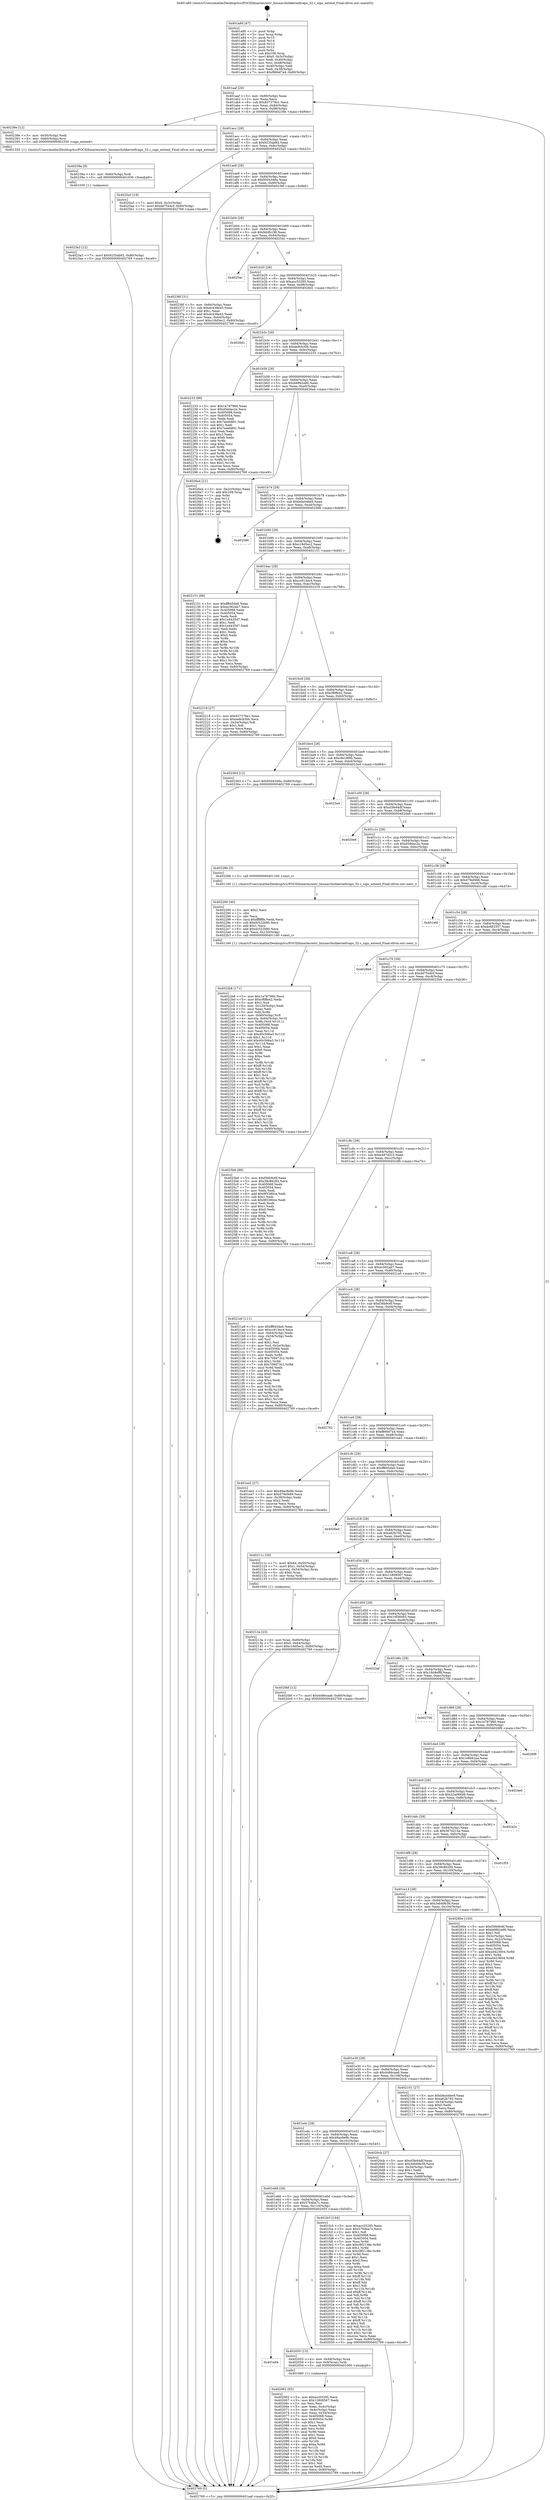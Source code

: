 digraph "0x401a80" {
  label = "0x401a80 (/mnt/c/Users/mathe/Desktop/tcc/POCII/binaries/extr_linuxarchshkerneltraps_32.c_sign_extend_Final-ollvm.out::main(0))"
  labelloc = "t"
  node[shape=record]

  Entry [label="",width=0.3,height=0.3,shape=circle,fillcolor=black,style=filled]
  "0x401aaf" [label="{
     0x401aaf [29]\l
     | [instrs]\l
     &nbsp;&nbsp;0x401aaf \<+3\>: mov -0x80(%rbp),%eax\l
     &nbsp;&nbsp;0x401ab2 \<+2\>: mov %eax,%ecx\l
     &nbsp;&nbsp;0x401ab4 \<+6\>: sub $0x837379e1,%ecx\l
     &nbsp;&nbsp;0x401aba \<+6\>: mov %eax,-0x84(%rbp)\l
     &nbsp;&nbsp;0x401ac0 \<+6\>: mov %ecx,-0x88(%rbp)\l
     &nbsp;&nbsp;0x401ac6 \<+6\>: je 000000000040238e \<main+0x90e\>\l
  }"]
  "0x40238e" [label="{
     0x40238e [12]\l
     | [instrs]\l
     &nbsp;&nbsp;0x40238e \<+3\>: mov -0x50(%rbp),%edi\l
     &nbsp;&nbsp;0x402391 \<+4\>: mov -0x60(%rbp),%rsi\l
     &nbsp;&nbsp;0x402395 \<+5\>: call 0000000000401550 \<sign_extend\>\l
     | [calls]\l
     &nbsp;&nbsp;0x401550 \{1\} (/mnt/c/Users/mathe/Desktop/tcc/POCII/binaries/extr_linuxarchshkerneltraps_32.c_sign_extend_Final-ollvm.out::sign_extend)\l
  }"]
  "0x401acc" [label="{
     0x401acc [28]\l
     | [instrs]\l
     &nbsp;&nbsp;0x401acc \<+5\>: jmp 0000000000401ad1 \<main+0x51\>\l
     &nbsp;&nbsp;0x401ad1 \<+6\>: mov -0x84(%rbp),%eax\l
     &nbsp;&nbsp;0x401ad7 \<+5\>: sub $0x9235ab92,%eax\l
     &nbsp;&nbsp;0x401adc \<+6\>: mov %eax,-0x8c(%rbp)\l
     &nbsp;&nbsp;0x401ae2 \<+6\>: je 00000000004025a3 \<main+0xb23\>\l
  }"]
  Exit [label="",width=0.3,height=0.3,shape=circle,fillcolor=black,style=filled,peripheries=2]
  "0x4025a3" [label="{
     0x4025a3 [19]\l
     | [instrs]\l
     &nbsp;&nbsp;0x4025a3 \<+7\>: movl $0x0,-0x3c(%rbp)\l
     &nbsp;&nbsp;0x4025aa \<+7\>: movl $0xdd7544cf,-0x80(%rbp)\l
     &nbsp;&nbsp;0x4025b1 \<+5\>: jmp 0000000000402769 \<main+0xce9\>\l
  }"]
  "0x401ae8" [label="{
     0x401ae8 [28]\l
     | [instrs]\l
     &nbsp;&nbsp;0x401ae8 \<+5\>: jmp 0000000000401aed \<main+0x6d\>\l
     &nbsp;&nbsp;0x401aed \<+6\>: mov -0x84(%rbp),%eax\l
     &nbsp;&nbsp;0x401af3 \<+5\>: sub $0x9504348a,%eax\l
     &nbsp;&nbsp;0x401af8 \<+6\>: mov %eax,-0x90(%rbp)\l
     &nbsp;&nbsp;0x401afe \<+6\>: je 000000000040236f \<main+0x8ef\>\l
  }"]
  "0x4023a3" [label="{
     0x4023a3 [12]\l
     | [instrs]\l
     &nbsp;&nbsp;0x4023a3 \<+7\>: movl $0x9235ab92,-0x80(%rbp)\l
     &nbsp;&nbsp;0x4023aa \<+5\>: jmp 0000000000402769 \<main+0xce9\>\l
  }"]
  "0x40236f" [label="{
     0x40236f [31]\l
     | [instrs]\l
     &nbsp;&nbsp;0x40236f \<+3\>: mov -0x64(%rbp),%eax\l
     &nbsp;&nbsp;0x402372 \<+5\>: sub $0xdc438e43,%eax\l
     &nbsp;&nbsp;0x402377 \<+3\>: add $0x1,%eax\l
     &nbsp;&nbsp;0x40237a \<+5\>: add $0xdc438e43,%eax\l
     &nbsp;&nbsp;0x40237f \<+3\>: mov %eax,-0x64(%rbp)\l
     &nbsp;&nbsp;0x402382 \<+7\>: movl $0xc18d5ec2,-0x80(%rbp)\l
     &nbsp;&nbsp;0x402389 \<+5\>: jmp 0000000000402769 \<main+0xce9\>\l
  }"]
  "0x401b04" [label="{
     0x401b04 [28]\l
     | [instrs]\l
     &nbsp;&nbsp;0x401b04 \<+5\>: jmp 0000000000401b09 \<main+0x89\>\l
     &nbsp;&nbsp;0x401b09 \<+6\>: mov -0x84(%rbp),%eax\l
     &nbsp;&nbsp;0x401b0f \<+5\>: sub $0x9dcfb196,%eax\l
     &nbsp;&nbsp;0x401b14 \<+6\>: mov %eax,-0x94(%rbp)\l
     &nbsp;&nbsp;0x401b1a \<+6\>: je 000000000040254c \<main+0xacc\>\l
  }"]
  "0x40239a" [label="{
     0x40239a [9]\l
     | [instrs]\l
     &nbsp;&nbsp;0x40239a \<+4\>: mov -0x60(%rbp),%rdi\l
     &nbsp;&nbsp;0x40239e \<+5\>: call 0000000000401030 \<free@plt\>\l
     | [calls]\l
     &nbsp;&nbsp;0x401030 \{1\} (unknown)\l
  }"]
  "0x40254c" [label="{
     0x40254c\l
  }", style=dashed]
  "0x401b20" [label="{
     0x401b20 [28]\l
     | [instrs]\l
     &nbsp;&nbsp;0x401b20 \<+5\>: jmp 0000000000401b25 \<main+0xa5\>\l
     &nbsp;&nbsp;0x401b25 \<+6\>: mov -0x84(%rbp),%eax\l
     &nbsp;&nbsp;0x401b2b \<+5\>: sub $0xacc55295,%eax\l
     &nbsp;&nbsp;0x401b30 \<+6\>: mov %eax,-0x98(%rbp)\l
     &nbsp;&nbsp;0x401b36 \<+6\>: je 00000000004026d1 \<main+0xc51\>\l
  }"]
  "0x4022b8" [label="{
     0x4022b8 [171]\l
     | [instrs]\l
     &nbsp;&nbsp;0x4022b8 \<+5\>: mov $0x1a787960,%ecx\l
     &nbsp;&nbsp;0x4022bd \<+5\>: mov $0xcf6ffe42,%edx\l
     &nbsp;&nbsp;0x4022c2 \<+3\>: mov $0x1,%sil\l
     &nbsp;&nbsp;0x4022c5 \<+6\>: mov -0x120(%rbp),%edi\l
     &nbsp;&nbsp;0x4022cb \<+3\>: imul %eax,%edi\l
     &nbsp;&nbsp;0x4022ce \<+3\>: mov %dil,%r8b\l
     &nbsp;&nbsp;0x4022d1 \<+4\>: mov -0x60(%rbp),%r9\l
     &nbsp;&nbsp;0x4022d5 \<+4\>: movslq -0x64(%rbp),%r10\l
     &nbsp;&nbsp;0x4022d9 \<+4\>: mov %r8b,(%r9,%r10,1)\l
     &nbsp;&nbsp;0x4022dd \<+7\>: mov 0x405068,%eax\l
     &nbsp;&nbsp;0x4022e4 \<+7\>: mov 0x405054,%edi\l
     &nbsp;&nbsp;0x4022eb \<+3\>: mov %eax,%r11d\l
     &nbsp;&nbsp;0x4022ee \<+7\>: sub $0x40c566a3,%r11d\l
     &nbsp;&nbsp;0x4022f5 \<+4\>: sub $0x1,%r11d\l
     &nbsp;&nbsp;0x4022f9 \<+7\>: add $0x40c566a3,%r11d\l
     &nbsp;&nbsp;0x402300 \<+4\>: imul %r11d,%eax\l
     &nbsp;&nbsp;0x402304 \<+3\>: and $0x1,%eax\l
     &nbsp;&nbsp;0x402307 \<+3\>: cmp $0x0,%eax\l
     &nbsp;&nbsp;0x40230a \<+4\>: sete %r8b\l
     &nbsp;&nbsp;0x40230e \<+3\>: cmp $0xa,%edi\l
     &nbsp;&nbsp;0x402311 \<+3\>: setl %bl\l
     &nbsp;&nbsp;0x402314 \<+3\>: mov %r8b,%r14b\l
     &nbsp;&nbsp;0x402317 \<+4\>: xor $0xff,%r14b\l
     &nbsp;&nbsp;0x40231b \<+3\>: mov %bl,%r15b\l
     &nbsp;&nbsp;0x40231e \<+4\>: xor $0xff,%r15b\l
     &nbsp;&nbsp;0x402322 \<+4\>: xor $0x1,%sil\l
     &nbsp;&nbsp;0x402326 \<+3\>: mov %r14b,%r12b\l
     &nbsp;&nbsp;0x402329 \<+4\>: and $0xff,%r12b\l
     &nbsp;&nbsp;0x40232d \<+3\>: and %sil,%r8b\l
     &nbsp;&nbsp;0x402330 \<+3\>: mov %r15b,%r13b\l
     &nbsp;&nbsp;0x402333 \<+4\>: and $0xff,%r13b\l
     &nbsp;&nbsp;0x402337 \<+3\>: and %sil,%bl\l
     &nbsp;&nbsp;0x40233a \<+3\>: or %r8b,%r12b\l
     &nbsp;&nbsp;0x40233d \<+3\>: or %bl,%r13b\l
     &nbsp;&nbsp;0x402340 \<+3\>: xor %r13b,%r12b\l
     &nbsp;&nbsp;0x402343 \<+3\>: or %r15b,%r14b\l
     &nbsp;&nbsp;0x402346 \<+4\>: xor $0xff,%r14b\l
     &nbsp;&nbsp;0x40234a \<+4\>: or $0x1,%sil\l
     &nbsp;&nbsp;0x40234e \<+3\>: and %sil,%r14b\l
     &nbsp;&nbsp;0x402351 \<+3\>: or %r14b,%r12b\l
     &nbsp;&nbsp;0x402354 \<+4\>: test $0x1,%r12b\l
     &nbsp;&nbsp;0x402358 \<+3\>: cmovne %edx,%ecx\l
     &nbsp;&nbsp;0x40235b \<+3\>: mov %ecx,-0x80(%rbp)\l
     &nbsp;&nbsp;0x40235e \<+5\>: jmp 0000000000402769 \<main+0xce9\>\l
  }"]
  "0x4026d1" [label="{
     0x4026d1\l
  }", style=dashed]
  "0x401b3c" [label="{
     0x401b3c [28]\l
     | [instrs]\l
     &nbsp;&nbsp;0x401b3c \<+5\>: jmp 0000000000401b41 \<main+0xc1\>\l
     &nbsp;&nbsp;0x401b41 \<+6\>: mov -0x84(%rbp),%eax\l
     &nbsp;&nbsp;0x401b47 \<+5\>: sub $0xae8cb30b,%eax\l
     &nbsp;&nbsp;0x401b4c \<+6\>: mov %eax,-0x9c(%rbp)\l
     &nbsp;&nbsp;0x401b52 \<+6\>: je 0000000000402233 \<main+0x7b3\>\l
  }"]
  "0x402290" [label="{
     0x402290 [40]\l
     | [instrs]\l
     &nbsp;&nbsp;0x402290 \<+5\>: mov $0x2,%ecx\l
     &nbsp;&nbsp;0x402295 \<+1\>: cltd\l
     &nbsp;&nbsp;0x402296 \<+2\>: idiv %ecx\l
     &nbsp;&nbsp;0x402298 \<+6\>: imul $0xfffffffe,%edx,%ecx\l
     &nbsp;&nbsp;0x40229e \<+6\>: sub $0xdc522b80,%ecx\l
     &nbsp;&nbsp;0x4022a4 \<+3\>: add $0x1,%ecx\l
     &nbsp;&nbsp;0x4022a7 \<+6\>: add $0xdc522b80,%ecx\l
     &nbsp;&nbsp;0x4022ad \<+6\>: mov %ecx,-0x120(%rbp)\l
     &nbsp;&nbsp;0x4022b3 \<+5\>: call 0000000000401160 \<next_i\>\l
     | [calls]\l
     &nbsp;&nbsp;0x401160 \{1\} (/mnt/c/Users/mathe/Desktop/tcc/POCII/binaries/extr_linuxarchshkerneltraps_32.c_sign_extend_Final-ollvm.out::next_i)\l
  }"]
  "0x402233" [label="{
     0x402233 [88]\l
     | [instrs]\l
     &nbsp;&nbsp;0x402233 \<+5\>: mov $0x1a787960,%eax\l
     &nbsp;&nbsp;0x402238 \<+5\>: mov $0xd5ddac2a,%ecx\l
     &nbsp;&nbsp;0x40223d \<+7\>: mov 0x405068,%edx\l
     &nbsp;&nbsp;0x402244 \<+7\>: mov 0x405054,%esi\l
     &nbsp;&nbsp;0x40224b \<+2\>: mov %edx,%edi\l
     &nbsp;&nbsp;0x40224d \<+6\>: sub $0x7eeeb891,%edi\l
     &nbsp;&nbsp;0x402253 \<+3\>: sub $0x1,%edi\l
     &nbsp;&nbsp;0x402256 \<+6\>: add $0x7eeeb891,%edi\l
     &nbsp;&nbsp;0x40225c \<+3\>: imul %edi,%edx\l
     &nbsp;&nbsp;0x40225f \<+3\>: and $0x1,%edx\l
     &nbsp;&nbsp;0x402262 \<+3\>: cmp $0x0,%edx\l
     &nbsp;&nbsp;0x402265 \<+4\>: sete %r8b\l
     &nbsp;&nbsp;0x402269 \<+3\>: cmp $0xa,%esi\l
     &nbsp;&nbsp;0x40226c \<+4\>: setl %r9b\l
     &nbsp;&nbsp;0x402270 \<+3\>: mov %r8b,%r10b\l
     &nbsp;&nbsp;0x402273 \<+3\>: and %r9b,%r10b\l
     &nbsp;&nbsp;0x402276 \<+3\>: xor %r9b,%r8b\l
     &nbsp;&nbsp;0x402279 \<+3\>: or %r8b,%r10b\l
     &nbsp;&nbsp;0x40227c \<+4\>: test $0x1,%r10b\l
     &nbsp;&nbsp;0x402280 \<+3\>: cmovne %ecx,%eax\l
     &nbsp;&nbsp;0x402283 \<+3\>: mov %eax,-0x80(%rbp)\l
     &nbsp;&nbsp;0x402286 \<+5\>: jmp 0000000000402769 \<main+0xce9\>\l
  }"]
  "0x401b58" [label="{
     0x401b58 [28]\l
     | [instrs]\l
     &nbsp;&nbsp;0x401b58 \<+5\>: jmp 0000000000401b5d \<main+0xdd\>\l
     &nbsp;&nbsp;0x401b5d \<+6\>: mov -0x84(%rbp),%eax\l
     &nbsp;&nbsp;0x401b63 \<+5\>: sub $0xb6862a90,%eax\l
     &nbsp;&nbsp;0x401b68 \<+6\>: mov %eax,-0xa0(%rbp)\l
     &nbsp;&nbsp;0x401b6e \<+6\>: je 00000000004026a4 \<main+0xc24\>\l
  }"]
  "0x40213a" [label="{
     0x40213a [23]\l
     | [instrs]\l
     &nbsp;&nbsp;0x40213a \<+4\>: mov %rax,-0x60(%rbp)\l
     &nbsp;&nbsp;0x40213e \<+7\>: movl $0x0,-0x64(%rbp)\l
     &nbsp;&nbsp;0x402145 \<+7\>: movl $0xc18d5ec2,-0x80(%rbp)\l
     &nbsp;&nbsp;0x40214c \<+5\>: jmp 0000000000402769 \<main+0xce9\>\l
  }"]
  "0x4026a4" [label="{
     0x4026a4 [21]\l
     | [instrs]\l
     &nbsp;&nbsp;0x4026a4 \<+3\>: mov -0x2c(%rbp),%eax\l
     &nbsp;&nbsp;0x4026a7 \<+7\>: add $0x108,%rsp\l
     &nbsp;&nbsp;0x4026ae \<+1\>: pop %rbx\l
     &nbsp;&nbsp;0x4026af \<+2\>: pop %r12\l
     &nbsp;&nbsp;0x4026b1 \<+2\>: pop %r13\l
     &nbsp;&nbsp;0x4026b3 \<+2\>: pop %r14\l
     &nbsp;&nbsp;0x4026b5 \<+2\>: pop %r15\l
     &nbsp;&nbsp;0x4026b7 \<+1\>: pop %rbp\l
     &nbsp;&nbsp;0x4026b8 \<+1\>: ret\l
  }"]
  "0x401b74" [label="{
     0x401b74 [28]\l
     | [instrs]\l
     &nbsp;&nbsp;0x401b74 \<+5\>: jmp 0000000000401b79 \<main+0xf9\>\l
     &nbsp;&nbsp;0x401b79 \<+6\>: mov -0x84(%rbp),%eax\l
     &nbsp;&nbsp;0x401b7f \<+5\>: sub $0xb6a44be9,%eax\l
     &nbsp;&nbsp;0x401b84 \<+6\>: mov %eax,-0xa4(%rbp)\l
     &nbsp;&nbsp;0x401b8a \<+6\>: je 0000000000402586 \<main+0xb06\>\l
  }"]
  "0x402062" [label="{
     0x402062 [93]\l
     | [instrs]\l
     &nbsp;&nbsp;0x402062 \<+5\>: mov $0xacc55295,%ecx\l
     &nbsp;&nbsp;0x402067 \<+5\>: mov $0x12808567,%edx\l
     &nbsp;&nbsp;0x40206c \<+2\>: xor %esi,%esi\l
     &nbsp;&nbsp;0x40206e \<+3\>: mov %eax,-0x4c(%rbp)\l
     &nbsp;&nbsp;0x402071 \<+3\>: mov -0x4c(%rbp),%eax\l
     &nbsp;&nbsp;0x402074 \<+3\>: mov %eax,-0x34(%rbp)\l
     &nbsp;&nbsp;0x402077 \<+7\>: mov 0x405068,%eax\l
     &nbsp;&nbsp;0x40207e \<+8\>: mov 0x405054,%r8d\l
     &nbsp;&nbsp;0x402086 \<+3\>: sub $0x1,%esi\l
     &nbsp;&nbsp;0x402089 \<+3\>: mov %eax,%r9d\l
     &nbsp;&nbsp;0x40208c \<+3\>: add %esi,%r9d\l
     &nbsp;&nbsp;0x40208f \<+4\>: imul %r9d,%eax\l
     &nbsp;&nbsp;0x402093 \<+3\>: and $0x1,%eax\l
     &nbsp;&nbsp;0x402096 \<+3\>: cmp $0x0,%eax\l
     &nbsp;&nbsp;0x402099 \<+4\>: sete %r10b\l
     &nbsp;&nbsp;0x40209d \<+4\>: cmp $0xa,%r8d\l
     &nbsp;&nbsp;0x4020a1 \<+4\>: setl %r11b\l
     &nbsp;&nbsp;0x4020a5 \<+3\>: mov %r10b,%bl\l
     &nbsp;&nbsp;0x4020a8 \<+3\>: and %r11b,%bl\l
     &nbsp;&nbsp;0x4020ab \<+3\>: xor %r11b,%r10b\l
     &nbsp;&nbsp;0x4020ae \<+3\>: or %r10b,%bl\l
     &nbsp;&nbsp;0x4020b1 \<+3\>: test $0x1,%bl\l
     &nbsp;&nbsp;0x4020b4 \<+3\>: cmovne %edx,%ecx\l
     &nbsp;&nbsp;0x4020b7 \<+3\>: mov %ecx,-0x80(%rbp)\l
     &nbsp;&nbsp;0x4020ba \<+5\>: jmp 0000000000402769 \<main+0xce9\>\l
  }"]
  "0x402586" [label="{
     0x402586\l
  }", style=dashed]
  "0x401b90" [label="{
     0x401b90 [28]\l
     | [instrs]\l
     &nbsp;&nbsp;0x401b90 \<+5\>: jmp 0000000000401b95 \<main+0x115\>\l
     &nbsp;&nbsp;0x401b95 \<+6\>: mov -0x84(%rbp),%eax\l
     &nbsp;&nbsp;0x401b9b \<+5\>: sub $0xc18d5ec2,%eax\l
     &nbsp;&nbsp;0x401ba0 \<+6\>: mov %eax,-0xa8(%rbp)\l
     &nbsp;&nbsp;0x401ba6 \<+6\>: je 0000000000402151 \<main+0x6d1\>\l
  }"]
  "0x401e84" [label="{
     0x401e84\l
  }", style=dashed]
  "0x402151" [label="{
     0x402151 [88]\l
     | [instrs]\l
     &nbsp;&nbsp;0x402151 \<+5\>: mov $0xff845da0,%eax\l
     &nbsp;&nbsp;0x402156 \<+5\>: mov $0xec562ab7,%ecx\l
     &nbsp;&nbsp;0x40215b \<+7\>: mov 0x405068,%edx\l
     &nbsp;&nbsp;0x402162 \<+7\>: mov 0x405054,%esi\l
     &nbsp;&nbsp;0x402169 \<+2\>: mov %edx,%edi\l
     &nbsp;&nbsp;0x40216b \<+6\>: add $0x1e4435d7,%edi\l
     &nbsp;&nbsp;0x402171 \<+3\>: sub $0x1,%edi\l
     &nbsp;&nbsp;0x402174 \<+6\>: sub $0x1e4435d7,%edi\l
     &nbsp;&nbsp;0x40217a \<+3\>: imul %edi,%edx\l
     &nbsp;&nbsp;0x40217d \<+3\>: and $0x1,%edx\l
     &nbsp;&nbsp;0x402180 \<+3\>: cmp $0x0,%edx\l
     &nbsp;&nbsp;0x402183 \<+4\>: sete %r8b\l
     &nbsp;&nbsp;0x402187 \<+3\>: cmp $0xa,%esi\l
     &nbsp;&nbsp;0x40218a \<+4\>: setl %r9b\l
     &nbsp;&nbsp;0x40218e \<+3\>: mov %r8b,%r10b\l
     &nbsp;&nbsp;0x402191 \<+3\>: and %r9b,%r10b\l
     &nbsp;&nbsp;0x402194 \<+3\>: xor %r9b,%r8b\l
     &nbsp;&nbsp;0x402197 \<+3\>: or %r8b,%r10b\l
     &nbsp;&nbsp;0x40219a \<+4\>: test $0x1,%r10b\l
     &nbsp;&nbsp;0x40219e \<+3\>: cmovne %ecx,%eax\l
     &nbsp;&nbsp;0x4021a1 \<+3\>: mov %eax,-0x80(%rbp)\l
     &nbsp;&nbsp;0x4021a4 \<+5\>: jmp 0000000000402769 \<main+0xce9\>\l
  }"]
  "0x401bac" [label="{
     0x401bac [28]\l
     | [instrs]\l
     &nbsp;&nbsp;0x401bac \<+5\>: jmp 0000000000401bb1 \<main+0x131\>\l
     &nbsp;&nbsp;0x401bb1 \<+6\>: mov -0x84(%rbp),%eax\l
     &nbsp;&nbsp;0x401bb7 \<+5\>: sub $0xcc913ec4,%eax\l
     &nbsp;&nbsp;0x401bbc \<+6\>: mov %eax,-0xac(%rbp)\l
     &nbsp;&nbsp;0x401bc2 \<+6\>: je 0000000000402218 \<main+0x798\>\l
  }"]
  "0x402055" [label="{
     0x402055 [13]\l
     | [instrs]\l
     &nbsp;&nbsp;0x402055 \<+4\>: mov -0x48(%rbp),%rax\l
     &nbsp;&nbsp;0x402059 \<+4\>: mov 0x8(%rax),%rdi\l
     &nbsp;&nbsp;0x40205d \<+5\>: call 0000000000401060 \<atoi@plt\>\l
     | [calls]\l
     &nbsp;&nbsp;0x401060 \{1\} (unknown)\l
  }"]
  "0x402218" [label="{
     0x402218 [27]\l
     | [instrs]\l
     &nbsp;&nbsp;0x402218 \<+5\>: mov $0x837379e1,%eax\l
     &nbsp;&nbsp;0x40221d \<+5\>: mov $0xae8cb30b,%ecx\l
     &nbsp;&nbsp;0x402222 \<+3\>: mov -0x2e(%rbp),%dl\l
     &nbsp;&nbsp;0x402225 \<+3\>: test $0x1,%dl\l
     &nbsp;&nbsp;0x402228 \<+3\>: cmovne %ecx,%eax\l
     &nbsp;&nbsp;0x40222b \<+3\>: mov %eax,-0x80(%rbp)\l
     &nbsp;&nbsp;0x40222e \<+5\>: jmp 0000000000402769 \<main+0xce9\>\l
  }"]
  "0x401bc8" [label="{
     0x401bc8 [28]\l
     | [instrs]\l
     &nbsp;&nbsp;0x401bc8 \<+5\>: jmp 0000000000401bcd \<main+0x14d\>\l
     &nbsp;&nbsp;0x401bcd \<+6\>: mov -0x84(%rbp),%eax\l
     &nbsp;&nbsp;0x401bd3 \<+5\>: sub $0xcf6ffe42,%eax\l
     &nbsp;&nbsp;0x401bd8 \<+6\>: mov %eax,-0xb0(%rbp)\l
     &nbsp;&nbsp;0x401bde \<+6\>: je 0000000000402363 \<main+0x8e3\>\l
  }"]
  "0x401e68" [label="{
     0x401e68 [28]\l
     | [instrs]\l
     &nbsp;&nbsp;0x401e68 \<+5\>: jmp 0000000000401e6d \<main+0x3ed\>\l
     &nbsp;&nbsp;0x401e6d \<+6\>: mov -0x84(%rbp),%eax\l
     &nbsp;&nbsp;0x401e73 \<+5\>: sub $0x5764ba7c,%eax\l
     &nbsp;&nbsp;0x401e78 \<+6\>: mov %eax,-0x110(%rbp)\l
     &nbsp;&nbsp;0x401e7e \<+6\>: je 0000000000402055 \<main+0x5d5\>\l
  }"]
  "0x402363" [label="{
     0x402363 [12]\l
     | [instrs]\l
     &nbsp;&nbsp;0x402363 \<+7\>: movl $0x9504348a,-0x80(%rbp)\l
     &nbsp;&nbsp;0x40236a \<+5\>: jmp 0000000000402769 \<main+0xce9\>\l
  }"]
  "0x401be4" [label="{
     0x401be4 [28]\l
     | [instrs]\l
     &nbsp;&nbsp;0x401be4 \<+5\>: jmp 0000000000401be9 \<main+0x169\>\l
     &nbsp;&nbsp;0x401be9 \<+6\>: mov -0x84(%rbp),%eax\l
     &nbsp;&nbsp;0x401bef \<+5\>: sub $0xcfec389b,%eax\l
     &nbsp;&nbsp;0x401bf4 \<+6\>: mov %eax,-0xb4(%rbp)\l
     &nbsp;&nbsp;0x401bfa \<+6\>: je 00000000004023e4 \<main+0x964\>\l
  }"]
  "0x401fc5" [label="{
     0x401fc5 [144]\l
     | [instrs]\l
     &nbsp;&nbsp;0x401fc5 \<+5\>: mov $0xacc55295,%eax\l
     &nbsp;&nbsp;0x401fca \<+5\>: mov $0x5764ba7c,%ecx\l
     &nbsp;&nbsp;0x401fcf \<+2\>: mov $0x1,%dl\l
     &nbsp;&nbsp;0x401fd1 \<+7\>: mov 0x405068,%esi\l
     &nbsp;&nbsp;0x401fd8 \<+7\>: mov 0x405054,%edi\l
     &nbsp;&nbsp;0x401fdf \<+3\>: mov %esi,%r8d\l
     &nbsp;&nbsp;0x401fe2 \<+7\>: add $0xc9f2138e,%r8d\l
     &nbsp;&nbsp;0x401fe9 \<+4\>: sub $0x1,%r8d\l
     &nbsp;&nbsp;0x401fed \<+7\>: sub $0xc9f2138e,%r8d\l
     &nbsp;&nbsp;0x401ff4 \<+4\>: imul %r8d,%esi\l
     &nbsp;&nbsp;0x401ff8 \<+3\>: and $0x1,%esi\l
     &nbsp;&nbsp;0x401ffb \<+3\>: cmp $0x0,%esi\l
     &nbsp;&nbsp;0x401ffe \<+4\>: sete %r9b\l
     &nbsp;&nbsp;0x402002 \<+3\>: cmp $0xa,%edi\l
     &nbsp;&nbsp;0x402005 \<+4\>: setl %r10b\l
     &nbsp;&nbsp;0x402009 \<+3\>: mov %r9b,%r11b\l
     &nbsp;&nbsp;0x40200c \<+4\>: xor $0xff,%r11b\l
     &nbsp;&nbsp;0x402010 \<+3\>: mov %r10b,%bl\l
     &nbsp;&nbsp;0x402013 \<+3\>: xor $0xff,%bl\l
     &nbsp;&nbsp;0x402016 \<+3\>: xor $0x1,%dl\l
     &nbsp;&nbsp;0x402019 \<+3\>: mov %r11b,%r14b\l
     &nbsp;&nbsp;0x40201c \<+4\>: and $0xff,%r14b\l
     &nbsp;&nbsp;0x402020 \<+3\>: and %dl,%r9b\l
     &nbsp;&nbsp;0x402023 \<+3\>: mov %bl,%r15b\l
     &nbsp;&nbsp;0x402026 \<+4\>: and $0xff,%r15b\l
     &nbsp;&nbsp;0x40202a \<+3\>: and %dl,%r10b\l
     &nbsp;&nbsp;0x40202d \<+3\>: or %r9b,%r14b\l
     &nbsp;&nbsp;0x402030 \<+3\>: or %r10b,%r15b\l
     &nbsp;&nbsp;0x402033 \<+3\>: xor %r15b,%r14b\l
     &nbsp;&nbsp;0x402036 \<+3\>: or %bl,%r11b\l
     &nbsp;&nbsp;0x402039 \<+4\>: xor $0xff,%r11b\l
     &nbsp;&nbsp;0x40203d \<+3\>: or $0x1,%dl\l
     &nbsp;&nbsp;0x402040 \<+3\>: and %dl,%r11b\l
     &nbsp;&nbsp;0x402043 \<+3\>: or %r11b,%r14b\l
     &nbsp;&nbsp;0x402046 \<+4\>: test $0x1,%r14b\l
     &nbsp;&nbsp;0x40204a \<+3\>: cmovne %ecx,%eax\l
     &nbsp;&nbsp;0x40204d \<+3\>: mov %eax,-0x80(%rbp)\l
     &nbsp;&nbsp;0x402050 \<+5\>: jmp 0000000000402769 \<main+0xce9\>\l
  }"]
  "0x4023e4" [label="{
     0x4023e4\l
  }", style=dashed]
  "0x401c00" [label="{
     0x401c00 [28]\l
     | [instrs]\l
     &nbsp;&nbsp;0x401c00 \<+5\>: jmp 0000000000401c05 \<main+0x185\>\l
     &nbsp;&nbsp;0x401c05 \<+6\>: mov -0x84(%rbp),%eax\l
     &nbsp;&nbsp;0x401c0b \<+5\>: sub $0xd3fe94df,%eax\l
     &nbsp;&nbsp;0x401c10 \<+6\>: mov %eax,-0xb8(%rbp)\l
     &nbsp;&nbsp;0x401c16 \<+6\>: je 00000000004020e6 \<main+0x666\>\l
  }"]
  "0x401e4c" [label="{
     0x401e4c [28]\l
     | [instrs]\l
     &nbsp;&nbsp;0x401e4c \<+5\>: jmp 0000000000401e51 \<main+0x3d1\>\l
     &nbsp;&nbsp;0x401e51 \<+6\>: mov -0x84(%rbp),%eax\l
     &nbsp;&nbsp;0x401e57 \<+5\>: sub $0x49ac8e9b,%eax\l
     &nbsp;&nbsp;0x401e5c \<+6\>: mov %eax,-0x10c(%rbp)\l
     &nbsp;&nbsp;0x401e62 \<+6\>: je 0000000000401fc5 \<main+0x545\>\l
  }"]
  "0x4020e6" [label="{
     0x4020e6\l
  }", style=dashed]
  "0x401c1c" [label="{
     0x401c1c [28]\l
     | [instrs]\l
     &nbsp;&nbsp;0x401c1c \<+5\>: jmp 0000000000401c21 \<main+0x1a1\>\l
     &nbsp;&nbsp;0x401c21 \<+6\>: mov -0x84(%rbp),%eax\l
     &nbsp;&nbsp;0x401c27 \<+5\>: sub $0xd5ddac2a,%eax\l
     &nbsp;&nbsp;0x401c2c \<+6\>: mov %eax,-0xbc(%rbp)\l
     &nbsp;&nbsp;0x401c32 \<+6\>: je 000000000040228b \<main+0x80b\>\l
  }"]
  "0x4020cb" [label="{
     0x4020cb [27]\l
     | [instrs]\l
     &nbsp;&nbsp;0x4020cb \<+5\>: mov $0xd3fe94df,%eax\l
     &nbsp;&nbsp;0x4020d0 \<+5\>: mov $0x3eb49b38,%ecx\l
     &nbsp;&nbsp;0x4020d5 \<+3\>: mov -0x34(%rbp),%edx\l
     &nbsp;&nbsp;0x4020d8 \<+3\>: cmp $0x1,%edx\l
     &nbsp;&nbsp;0x4020db \<+3\>: cmovl %ecx,%eax\l
     &nbsp;&nbsp;0x4020de \<+3\>: mov %eax,-0x80(%rbp)\l
     &nbsp;&nbsp;0x4020e1 \<+5\>: jmp 0000000000402769 \<main+0xce9\>\l
  }"]
  "0x40228b" [label="{
     0x40228b [5]\l
     | [instrs]\l
     &nbsp;&nbsp;0x40228b \<+5\>: call 0000000000401160 \<next_i\>\l
     | [calls]\l
     &nbsp;&nbsp;0x401160 \{1\} (/mnt/c/Users/mathe/Desktop/tcc/POCII/binaries/extr_linuxarchshkerneltraps_32.c_sign_extend_Final-ollvm.out::next_i)\l
  }"]
  "0x401c38" [label="{
     0x401c38 [28]\l
     | [instrs]\l
     &nbsp;&nbsp;0x401c38 \<+5\>: jmp 0000000000401c3d \<main+0x1bd\>\l
     &nbsp;&nbsp;0x401c3d \<+6\>: mov -0x84(%rbp),%eax\l
     &nbsp;&nbsp;0x401c43 \<+5\>: sub $0xd79ef466,%eax\l
     &nbsp;&nbsp;0x401c48 \<+6\>: mov %eax,-0xc0(%rbp)\l
     &nbsp;&nbsp;0x401c4e \<+6\>: je 0000000000401efd \<main+0x47d\>\l
  }"]
  "0x401e30" [label="{
     0x401e30 [28]\l
     | [instrs]\l
     &nbsp;&nbsp;0x401e30 \<+5\>: jmp 0000000000401e35 \<main+0x3b5\>\l
     &nbsp;&nbsp;0x401e35 \<+6\>: mov -0x84(%rbp),%eax\l
     &nbsp;&nbsp;0x401e3b \<+5\>: sub $0x4486caa6,%eax\l
     &nbsp;&nbsp;0x401e40 \<+6\>: mov %eax,-0x108(%rbp)\l
     &nbsp;&nbsp;0x401e46 \<+6\>: je 00000000004020cb \<main+0x64b\>\l
  }"]
  "0x401efd" [label="{
     0x401efd\l
  }", style=dashed]
  "0x401c54" [label="{
     0x401c54 [28]\l
     | [instrs]\l
     &nbsp;&nbsp;0x401c54 \<+5\>: jmp 0000000000401c59 \<main+0x1d9\>\l
     &nbsp;&nbsp;0x401c59 \<+6\>: mov -0x84(%rbp),%eax\l
     &nbsp;&nbsp;0x401c5f \<+5\>: sub $0xdc683357,%eax\l
     &nbsp;&nbsp;0x401c64 \<+6\>: mov %eax,-0xc4(%rbp)\l
     &nbsp;&nbsp;0x401c6a \<+6\>: je 00000000004026b9 \<main+0xc39\>\l
  }"]
  "0x402101" [label="{
     0x402101 [27]\l
     | [instrs]\l
     &nbsp;&nbsp;0x402101 \<+5\>: mov $0xb6a44be9,%eax\l
     &nbsp;&nbsp;0x402106 \<+5\>: mov $0xa62b792,%ecx\l
     &nbsp;&nbsp;0x40210b \<+3\>: mov -0x34(%rbp),%edx\l
     &nbsp;&nbsp;0x40210e \<+3\>: cmp $0x0,%edx\l
     &nbsp;&nbsp;0x402111 \<+3\>: cmove %ecx,%eax\l
     &nbsp;&nbsp;0x402114 \<+3\>: mov %eax,-0x80(%rbp)\l
     &nbsp;&nbsp;0x402117 \<+5\>: jmp 0000000000402769 \<main+0xce9\>\l
  }"]
  "0x4026b9" [label="{
     0x4026b9\l
  }", style=dashed]
  "0x401c70" [label="{
     0x401c70 [28]\l
     | [instrs]\l
     &nbsp;&nbsp;0x401c70 \<+5\>: jmp 0000000000401c75 \<main+0x1f5\>\l
     &nbsp;&nbsp;0x401c75 \<+6\>: mov -0x84(%rbp),%eax\l
     &nbsp;&nbsp;0x401c7b \<+5\>: sub $0xdd7544cf,%eax\l
     &nbsp;&nbsp;0x401c80 \<+6\>: mov %eax,-0xc8(%rbp)\l
     &nbsp;&nbsp;0x401c86 \<+6\>: je 00000000004025b6 \<main+0xb36\>\l
  }"]
  "0x401e14" [label="{
     0x401e14 [28]\l
     | [instrs]\l
     &nbsp;&nbsp;0x401e14 \<+5\>: jmp 0000000000401e19 \<main+0x399\>\l
     &nbsp;&nbsp;0x401e19 \<+6\>: mov -0x84(%rbp),%eax\l
     &nbsp;&nbsp;0x401e1f \<+5\>: sub $0x3eb49b38,%eax\l
     &nbsp;&nbsp;0x401e24 \<+6\>: mov %eax,-0x104(%rbp)\l
     &nbsp;&nbsp;0x401e2a \<+6\>: je 0000000000402101 \<main+0x681\>\l
  }"]
  "0x4025b6" [label="{
     0x4025b6 [88]\l
     | [instrs]\l
     &nbsp;&nbsp;0x4025b6 \<+5\>: mov $0xf36b9c6f,%eax\l
     &nbsp;&nbsp;0x4025bb \<+5\>: mov $0x38c86284,%ecx\l
     &nbsp;&nbsp;0x4025c0 \<+7\>: mov 0x405068,%edx\l
     &nbsp;&nbsp;0x4025c7 \<+7\>: mov 0x405054,%esi\l
     &nbsp;&nbsp;0x4025ce \<+2\>: mov %edx,%edi\l
     &nbsp;&nbsp;0x4025d0 \<+6\>: add $0x9f3380ce,%edi\l
     &nbsp;&nbsp;0x4025d6 \<+3\>: sub $0x1,%edi\l
     &nbsp;&nbsp;0x4025d9 \<+6\>: sub $0x9f3380ce,%edi\l
     &nbsp;&nbsp;0x4025df \<+3\>: imul %edi,%edx\l
     &nbsp;&nbsp;0x4025e2 \<+3\>: and $0x1,%edx\l
     &nbsp;&nbsp;0x4025e5 \<+3\>: cmp $0x0,%edx\l
     &nbsp;&nbsp;0x4025e8 \<+4\>: sete %r8b\l
     &nbsp;&nbsp;0x4025ec \<+3\>: cmp $0xa,%esi\l
     &nbsp;&nbsp;0x4025ef \<+4\>: setl %r9b\l
     &nbsp;&nbsp;0x4025f3 \<+3\>: mov %r8b,%r10b\l
     &nbsp;&nbsp;0x4025f6 \<+3\>: and %r9b,%r10b\l
     &nbsp;&nbsp;0x4025f9 \<+3\>: xor %r9b,%r8b\l
     &nbsp;&nbsp;0x4025fc \<+3\>: or %r8b,%r10b\l
     &nbsp;&nbsp;0x4025ff \<+4\>: test $0x1,%r10b\l
     &nbsp;&nbsp;0x402603 \<+3\>: cmovne %ecx,%eax\l
     &nbsp;&nbsp;0x402606 \<+3\>: mov %eax,-0x80(%rbp)\l
     &nbsp;&nbsp;0x402609 \<+5\>: jmp 0000000000402769 \<main+0xce9\>\l
  }"]
  "0x401c8c" [label="{
     0x401c8c [28]\l
     | [instrs]\l
     &nbsp;&nbsp;0x401c8c \<+5\>: jmp 0000000000401c91 \<main+0x211\>\l
     &nbsp;&nbsp;0x401c91 \<+6\>: mov -0x84(%rbp),%eax\l
     &nbsp;&nbsp;0x401c97 \<+5\>: sub $0xe497d2c3,%eax\l
     &nbsp;&nbsp;0x401c9c \<+6\>: mov %eax,-0xcc(%rbp)\l
     &nbsp;&nbsp;0x401ca2 \<+6\>: je 00000000004024fb \<main+0xa7b\>\l
  }"]
  "0x40260e" [label="{
     0x40260e [150]\l
     | [instrs]\l
     &nbsp;&nbsp;0x40260e \<+5\>: mov $0xf36b9c6f,%eax\l
     &nbsp;&nbsp;0x402613 \<+5\>: mov $0xb6862a90,%ecx\l
     &nbsp;&nbsp;0x402618 \<+2\>: mov $0x1,%dl\l
     &nbsp;&nbsp;0x40261a \<+3\>: mov -0x3c(%rbp),%esi\l
     &nbsp;&nbsp;0x40261d \<+3\>: mov %esi,-0x2c(%rbp)\l
     &nbsp;&nbsp;0x402620 \<+7\>: mov 0x405068,%esi\l
     &nbsp;&nbsp;0x402627 \<+7\>: mov 0x405054,%edi\l
     &nbsp;&nbsp;0x40262e \<+3\>: mov %esi,%r8d\l
     &nbsp;&nbsp;0x402631 \<+7\>: add $0xa4423604,%r8d\l
     &nbsp;&nbsp;0x402638 \<+4\>: sub $0x1,%r8d\l
     &nbsp;&nbsp;0x40263c \<+7\>: sub $0xa4423604,%r8d\l
     &nbsp;&nbsp;0x402643 \<+4\>: imul %r8d,%esi\l
     &nbsp;&nbsp;0x402647 \<+3\>: and $0x1,%esi\l
     &nbsp;&nbsp;0x40264a \<+3\>: cmp $0x0,%esi\l
     &nbsp;&nbsp;0x40264d \<+4\>: sete %r9b\l
     &nbsp;&nbsp;0x402651 \<+3\>: cmp $0xa,%edi\l
     &nbsp;&nbsp;0x402654 \<+4\>: setl %r10b\l
     &nbsp;&nbsp;0x402658 \<+3\>: mov %r9b,%r11b\l
     &nbsp;&nbsp;0x40265b \<+4\>: xor $0xff,%r11b\l
     &nbsp;&nbsp;0x40265f \<+3\>: mov %r10b,%bl\l
     &nbsp;&nbsp;0x402662 \<+3\>: xor $0xff,%bl\l
     &nbsp;&nbsp;0x402665 \<+3\>: xor $0x1,%dl\l
     &nbsp;&nbsp;0x402668 \<+3\>: mov %r11b,%r14b\l
     &nbsp;&nbsp;0x40266b \<+4\>: and $0xff,%r14b\l
     &nbsp;&nbsp;0x40266f \<+3\>: and %dl,%r9b\l
     &nbsp;&nbsp;0x402672 \<+3\>: mov %bl,%r15b\l
     &nbsp;&nbsp;0x402675 \<+4\>: and $0xff,%r15b\l
     &nbsp;&nbsp;0x402679 \<+3\>: and %dl,%r10b\l
     &nbsp;&nbsp;0x40267c \<+3\>: or %r9b,%r14b\l
     &nbsp;&nbsp;0x40267f \<+3\>: or %r10b,%r15b\l
     &nbsp;&nbsp;0x402682 \<+3\>: xor %r15b,%r14b\l
     &nbsp;&nbsp;0x402685 \<+3\>: or %bl,%r11b\l
     &nbsp;&nbsp;0x402688 \<+4\>: xor $0xff,%r11b\l
     &nbsp;&nbsp;0x40268c \<+3\>: or $0x1,%dl\l
     &nbsp;&nbsp;0x40268f \<+3\>: and %dl,%r11b\l
     &nbsp;&nbsp;0x402692 \<+3\>: or %r11b,%r14b\l
     &nbsp;&nbsp;0x402695 \<+4\>: test $0x1,%r14b\l
     &nbsp;&nbsp;0x402699 \<+3\>: cmovne %ecx,%eax\l
     &nbsp;&nbsp;0x40269c \<+3\>: mov %eax,-0x80(%rbp)\l
     &nbsp;&nbsp;0x40269f \<+5\>: jmp 0000000000402769 \<main+0xce9\>\l
  }"]
  "0x4024fb" [label="{
     0x4024fb\l
  }", style=dashed]
  "0x401ca8" [label="{
     0x401ca8 [28]\l
     | [instrs]\l
     &nbsp;&nbsp;0x401ca8 \<+5\>: jmp 0000000000401cad \<main+0x22d\>\l
     &nbsp;&nbsp;0x401cad \<+6\>: mov -0x84(%rbp),%eax\l
     &nbsp;&nbsp;0x401cb3 \<+5\>: sub $0xec562ab7,%eax\l
     &nbsp;&nbsp;0x401cb8 \<+6\>: mov %eax,-0xd0(%rbp)\l
     &nbsp;&nbsp;0x401cbe \<+6\>: je 00000000004021a9 \<main+0x729\>\l
  }"]
  "0x401df8" [label="{
     0x401df8 [28]\l
     | [instrs]\l
     &nbsp;&nbsp;0x401df8 \<+5\>: jmp 0000000000401dfd \<main+0x37d\>\l
     &nbsp;&nbsp;0x401dfd \<+6\>: mov -0x84(%rbp),%eax\l
     &nbsp;&nbsp;0x401e03 \<+5\>: sub $0x38c86284,%eax\l
     &nbsp;&nbsp;0x401e08 \<+6\>: mov %eax,-0x100(%rbp)\l
     &nbsp;&nbsp;0x401e0e \<+6\>: je 000000000040260e \<main+0xb8e\>\l
  }"]
  "0x4021a9" [label="{
     0x4021a9 [111]\l
     | [instrs]\l
     &nbsp;&nbsp;0x4021a9 \<+5\>: mov $0xff845da0,%eax\l
     &nbsp;&nbsp;0x4021ae \<+5\>: mov $0xcc913ec4,%ecx\l
     &nbsp;&nbsp;0x4021b3 \<+3\>: mov -0x64(%rbp),%edx\l
     &nbsp;&nbsp;0x4021b6 \<+3\>: cmp -0x54(%rbp),%edx\l
     &nbsp;&nbsp;0x4021b9 \<+4\>: setl %sil\l
     &nbsp;&nbsp;0x4021bd \<+4\>: and $0x1,%sil\l
     &nbsp;&nbsp;0x4021c1 \<+4\>: mov %sil,-0x2e(%rbp)\l
     &nbsp;&nbsp;0x4021c5 \<+7\>: mov 0x405068,%edx\l
     &nbsp;&nbsp;0x4021cc \<+7\>: mov 0x405054,%edi\l
     &nbsp;&nbsp;0x4021d3 \<+3\>: mov %edx,%r8d\l
     &nbsp;&nbsp;0x4021d6 \<+7\>: add $0x709d73c2,%r8d\l
     &nbsp;&nbsp;0x4021dd \<+4\>: sub $0x1,%r8d\l
     &nbsp;&nbsp;0x4021e1 \<+7\>: sub $0x709d73c2,%r8d\l
     &nbsp;&nbsp;0x4021e8 \<+4\>: imul %r8d,%edx\l
     &nbsp;&nbsp;0x4021ec \<+3\>: and $0x1,%edx\l
     &nbsp;&nbsp;0x4021ef \<+3\>: cmp $0x0,%edx\l
     &nbsp;&nbsp;0x4021f2 \<+4\>: sete %sil\l
     &nbsp;&nbsp;0x4021f6 \<+3\>: cmp $0xa,%edi\l
     &nbsp;&nbsp;0x4021f9 \<+4\>: setl %r9b\l
     &nbsp;&nbsp;0x4021fd \<+3\>: mov %sil,%r10b\l
     &nbsp;&nbsp;0x402200 \<+3\>: and %r9b,%r10b\l
     &nbsp;&nbsp;0x402203 \<+3\>: xor %r9b,%sil\l
     &nbsp;&nbsp;0x402206 \<+3\>: or %sil,%r10b\l
     &nbsp;&nbsp;0x402209 \<+4\>: test $0x1,%r10b\l
     &nbsp;&nbsp;0x40220d \<+3\>: cmovne %ecx,%eax\l
     &nbsp;&nbsp;0x402210 \<+3\>: mov %eax,-0x80(%rbp)\l
     &nbsp;&nbsp;0x402213 \<+5\>: jmp 0000000000402769 \<main+0xce9\>\l
  }"]
  "0x401cc4" [label="{
     0x401cc4 [28]\l
     | [instrs]\l
     &nbsp;&nbsp;0x401cc4 \<+5\>: jmp 0000000000401cc9 \<main+0x249\>\l
     &nbsp;&nbsp;0x401cc9 \<+6\>: mov -0x84(%rbp),%eax\l
     &nbsp;&nbsp;0x401ccf \<+5\>: sub $0xf36b9c6f,%eax\l
     &nbsp;&nbsp;0x401cd4 \<+6\>: mov %eax,-0xd4(%rbp)\l
     &nbsp;&nbsp;0x401cda \<+6\>: je 0000000000402762 \<main+0xce2\>\l
  }"]
  "0x401f55" [label="{
     0x401f55\l
  }", style=dashed]
  "0x402762" [label="{
     0x402762\l
  }", style=dashed]
  "0x401ce0" [label="{
     0x401ce0 [28]\l
     | [instrs]\l
     &nbsp;&nbsp;0x401ce0 \<+5\>: jmp 0000000000401ce5 \<main+0x265\>\l
     &nbsp;&nbsp;0x401ce5 \<+6\>: mov -0x84(%rbp),%eax\l
     &nbsp;&nbsp;0x401ceb \<+5\>: sub $0xf866d7a4,%eax\l
     &nbsp;&nbsp;0x401cf0 \<+6\>: mov %eax,-0xd8(%rbp)\l
     &nbsp;&nbsp;0x401cf6 \<+6\>: je 0000000000401ee2 \<main+0x462\>\l
  }"]
  "0x401ddc" [label="{
     0x401ddc [28]\l
     | [instrs]\l
     &nbsp;&nbsp;0x401ddc \<+5\>: jmp 0000000000401de1 \<main+0x361\>\l
     &nbsp;&nbsp;0x401de1 \<+6\>: mov -0x84(%rbp),%eax\l
     &nbsp;&nbsp;0x401de7 \<+5\>: sub $0x367d214a,%eax\l
     &nbsp;&nbsp;0x401dec \<+6\>: mov %eax,-0xfc(%rbp)\l
     &nbsp;&nbsp;0x401df2 \<+6\>: je 0000000000401f55 \<main+0x4d5\>\l
  }"]
  "0x401ee2" [label="{
     0x401ee2 [27]\l
     | [instrs]\l
     &nbsp;&nbsp;0x401ee2 \<+5\>: mov $0x49ac8e9b,%eax\l
     &nbsp;&nbsp;0x401ee7 \<+5\>: mov $0xd79ef466,%ecx\l
     &nbsp;&nbsp;0x401eec \<+3\>: mov -0x38(%rbp),%edx\l
     &nbsp;&nbsp;0x401eef \<+3\>: cmp $0x2,%edx\l
     &nbsp;&nbsp;0x401ef2 \<+3\>: cmovne %ecx,%eax\l
     &nbsp;&nbsp;0x401ef5 \<+3\>: mov %eax,-0x80(%rbp)\l
     &nbsp;&nbsp;0x401ef8 \<+5\>: jmp 0000000000402769 \<main+0xce9\>\l
  }"]
  "0x401cfc" [label="{
     0x401cfc [28]\l
     | [instrs]\l
     &nbsp;&nbsp;0x401cfc \<+5\>: jmp 0000000000401d01 \<main+0x281\>\l
     &nbsp;&nbsp;0x401d01 \<+6\>: mov -0x84(%rbp),%eax\l
     &nbsp;&nbsp;0x401d07 \<+5\>: sub $0xff845da0,%eax\l
     &nbsp;&nbsp;0x401d0c \<+6\>: mov %eax,-0xdc(%rbp)\l
     &nbsp;&nbsp;0x401d12 \<+6\>: je 00000000004026ed \<main+0xc6d\>\l
  }"]
  "0x402769" [label="{
     0x402769 [5]\l
     | [instrs]\l
     &nbsp;&nbsp;0x402769 \<+5\>: jmp 0000000000401aaf \<main+0x2f\>\l
  }"]
  "0x401a80" [label="{
     0x401a80 [47]\l
     | [instrs]\l
     &nbsp;&nbsp;0x401a80 \<+1\>: push %rbp\l
     &nbsp;&nbsp;0x401a81 \<+3\>: mov %rsp,%rbp\l
     &nbsp;&nbsp;0x401a84 \<+2\>: push %r15\l
     &nbsp;&nbsp;0x401a86 \<+2\>: push %r14\l
     &nbsp;&nbsp;0x401a88 \<+2\>: push %r13\l
     &nbsp;&nbsp;0x401a8a \<+2\>: push %r12\l
     &nbsp;&nbsp;0x401a8c \<+1\>: push %rbx\l
     &nbsp;&nbsp;0x401a8d \<+7\>: sub $0x108,%rsp\l
     &nbsp;&nbsp;0x401a94 \<+7\>: movl $0x0,-0x3c(%rbp)\l
     &nbsp;&nbsp;0x401a9b \<+3\>: mov %edi,-0x40(%rbp)\l
     &nbsp;&nbsp;0x401a9e \<+4\>: mov %rsi,-0x48(%rbp)\l
     &nbsp;&nbsp;0x401aa2 \<+3\>: mov -0x40(%rbp),%edi\l
     &nbsp;&nbsp;0x401aa5 \<+3\>: mov %edi,-0x38(%rbp)\l
     &nbsp;&nbsp;0x401aa8 \<+7\>: movl $0xf866d7a4,-0x80(%rbp)\l
  }"]
  "0x40243c" [label="{
     0x40243c\l
  }", style=dashed]
  "0x4026ed" [label="{
     0x4026ed\l
  }", style=dashed]
  "0x401d18" [label="{
     0x401d18 [28]\l
     | [instrs]\l
     &nbsp;&nbsp;0x401d18 \<+5\>: jmp 0000000000401d1d \<main+0x29d\>\l
     &nbsp;&nbsp;0x401d1d \<+6\>: mov -0x84(%rbp),%eax\l
     &nbsp;&nbsp;0x401d23 \<+5\>: sub $0xa62b792,%eax\l
     &nbsp;&nbsp;0x401d28 \<+6\>: mov %eax,-0xe0(%rbp)\l
     &nbsp;&nbsp;0x401d2e \<+6\>: je 000000000040211c \<main+0x69c\>\l
  }"]
  "0x401dc0" [label="{
     0x401dc0 [28]\l
     | [instrs]\l
     &nbsp;&nbsp;0x401dc0 \<+5\>: jmp 0000000000401dc5 \<main+0x345\>\l
     &nbsp;&nbsp;0x401dc5 \<+6\>: mov -0x84(%rbp),%eax\l
     &nbsp;&nbsp;0x401dcb \<+5\>: sub $0x22a066d9,%eax\l
     &nbsp;&nbsp;0x401dd0 \<+6\>: mov %eax,-0xf8(%rbp)\l
     &nbsp;&nbsp;0x401dd6 \<+6\>: je 000000000040243c \<main+0x9bc\>\l
  }"]
  "0x40211c" [label="{
     0x40211c [30]\l
     | [instrs]\l
     &nbsp;&nbsp;0x40211c \<+7\>: movl $0x64,-0x50(%rbp)\l
     &nbsp;&nbsp;0x402123 \<+7\>: movl $0x1,-0x54(%rbp)\l
     &nbsp;&nbsp;0x40212a \<+4\>: movslq -0x54(%rbp),%rax\l
     &nbsp;&nbsp;0x40212e \<+4\>: shl $0x0,%rax\l
     &nbsp;&nbsp;0x402132 \<+3\>: mov %rax,%rdi\l
     &nbsp;&nbsp;0x402135 \<+5\>: call 0000000000401050 \<malloc@plt\>\l
     | [calls]\l
     &nbsp;&nbsp;0x401050 \{1\} (unknown)\l
  }"]
  "0x401d34" [label="{
     0x401d34 [28]\l
     | [instrs]\l
     &nbsp;&nbsp;0x401d34 \<+5\>: jmp 0000000000401d39 \<main+0x2b9\>\l
     &nbsp;&nbsp;0x401d39 \<+6\>: mov -0x84(%rbp),%eax\l
     &nbsp;&nbsp;0x401d3f \<+5\>: sub $0x12808567,%eax\l
     &nbsp;&nbsp;0x401d44 \<+6\>: mov %eax,-0xe4(%rbp)\l
     &nbsp;&nbsp;0x401d4a \<+6\>: je 00000000004020bf \<main+0x63f\>\l
  }"]
  "0x4024e0" [label="{
     0x4024e0\l
  }", style=dashed]
  "0x4020bf" [label="{
     0x4020bf [12]\l
     | [instrs]\l
     &nbsp;&nbsp;0x4020bf \<+7\>: movl $0x4486caa6,-0x80(%rbp)\l
     &nbsp;&nbsp;0x4020c6 \<+5\>: jmp 0000000000402769 \<main+0xce9\>\l
  }"]
  "0x401d50" [label="{
     0x401d50 [28]\l
     | [instrs]\l
     &nbsp;&nbsp;0x401d50 \<+5\>: jmp 0000000000401d55 \<main+0x2d5\>\l
     &nbsp;&nbsp;0x401d55 \<+6\>: mov -0x84(%rbp),%eax\l
     &nbsp;&nbsp;0x401d5b \<+5\>: sub $0x14f384b5,%eax\l
     &nbsp;&nbsp;0x401d60 \<+6\>: mov %eax,-0xe8(%rbp)\l
     &nbsp;&nbsp;0x401d66 \<+6\>: je 00000000004023af \<main+0x92f\>\l
  }"]
  "0x401da4" [label="{
     0x401da4 [28]\l
     | [instrs]\l
     &nbsp;&nbsp;0x401da4 \<+5\>: jmp 0000000000401da9 \<main+0x329\>\l
     &nbsp;&nbsp;0x401da9 \<+6\>: mov -0x84(%rbp),%eax\l
     &nbsp;&nbsp;0x401daf \<+5\>: sub $0x1e8b62aa,%eax\l
     &nbsp;&nbsp;0x401db4 \<+6\>: mov %eax,-0xf4(%rbp)\l
     &nbsp;&nbsp;0x401dba \<+6\>: je 00000000004024e0 \<main+0xa60\>\l
  }"]
  "0x4023af" [label="{
     0x4023af\l
  }", style=dashed]
  "0x401d6c" [label="{
     0x401d6c [28]\l
     | [instrs]\l
     &nbsp;&nbsp;0x401d6c \<+5\>: jmp 0000000000401d71 \<main+0x2f1\>\l
     &nbsp;&nbsp;0x401d71 \<+6\>: mov -0x84(%rbp),%eax\l
     &nbsp;&nbsp;0x401d77 \<+5\>: sub $0x18d4ef8f,%eax\l
     &nbsp;&nbsp;0x401d7c \<+6\>: mov %eax,-0xec(%rbp)\l
     &nbsp;&nbsp;0x401d82 \<+6\>: je 0000000000402756 \<main+0xcd6\>\l
  }"]
  "0x4026f9" [label="{
     0x4026f9\l
  }", style=dashed]
  "0x402756" [label="{
     0x402756\l
  }", style=dashed]
  "0x401d88" [label="{
     0x401d88 [28]\l
     | [instrs]\l
     &nbsp;&nbsp;0x401d88 \<+5\>: jmp 0000000000401d8d \<main+0x30d\>\l
     &nbsp;&nbsp;0x401d8d \<+6\>: mov -0x84(%rbp),%eax\l
     &nbsp;&nbsp;0x401d93 \<+5\>: sub $0x1a787960,%eax\l
     &nbsp;&nbsp;0x401d98 \<+6\>: mov %eax,-0xf0(%rbp)\l
     &nbsp;&nbsp;0x401d9e \<+6\>: je 00000000004026f9 \<main+0xc79\>\l
  }"]
  Entry -> "0x401a80" [label=" 1"]
  "0x401aaf" -> "0x40238e" [label=" 1"]
  "0x401aaf" -> "0x401acc" [label=" 21"]
  "0x4026a4" -> Exit [label=" 1"]
  "0x401acc" -> "0x4025a3" [label=" 1"]
  "0x401acc" -> "0x401ae8" [label=" 20"]
  "0x40260e" -> "0x402769" [label=" 1"]
  "0x401ae8" -> "0x40236f" [label=" 1"]
  "0x401ae8" -> "0x401b04" [label=" 19"]
  "0x4025b6" -> "0x402769" [label=" 1"]
  "0x401b04" -> "0x40254c" [label=" 0"]
  "0x401b04" -> "0x401b20" [label=" 19"]
  "0x4025a3" -> "0x402769" [label=" 1"]
  "0x401b20" -> "0x4026d1" [label=" 0"]
  "0x401b20" -> "0x401b3c" [label=" 19"]
  "0x4023a3" -> "0x402769" [label=" 1"]
  "0x401b3c" -> "0x402233" [label=" 1"]
  "0x401b3c" -> "0x401b58" [label=" 18"]
  "0x40239a" -> "0x4023a3" [label=" 1"]
  "0x401b58" -> "0x4026a4" [label=" 1"]
  "0x401b58" -> "0x401b74" [label=" 17"]
  "0x40238e" -> "0x40239a" [label=" 1"]
  "0x401b74" -> "0x402586" [label=" 0"]
  "0x401b74" -> "0x401b90" [label=" 17"]
  "0x40236f" -> "0x402769" [label=" 1"]
  "0x401b90" -> "0x402151" [label=" 2"]
  "0x401b90" -> "0x401bac" [label=" 15"]
  "0x402363" -> "0x402769" [label=" 1"]
  "0x401bac" -> "0x402218" [label=" 2"]
  "0x401bac" -> "0x401bc8" [label=" 13"]
  "0x4022b8" -> "0x402769" [label=" 1"]
  "0x401bc8" -> "0x402363" [label=" 1"]
  "0x401bc8" -> "0x401be4" [label=" 12"]
  "0x40228b" -> "0x402290" [label=" 1"]
  "0x401be4" -> "0x4023e4" [label=" 0"]
  "0x401be4" -> "0x401c00" [label=" 12"]
  "0x402233" -> "0x402769" [label=" 1"]
  "0x401c00" -> "0x4020e6" [label=" 0"]
  "0x401c00" -> "0x401c1c" [label=" 12"]
  "0x4021a9" -> "0x402769" [label=" 2"]
  "0x401c1c" -> "0x40228b" [label=" 1"]
  "0x401c1c" -> "0x401c38" [label=" 11"]
  "0x402151" -> "0x402769" [label=" 2"]
  "0x401c38" -> "0x401efd" [label=" 0"]
  "0x401c38" -> "0x401c54" [label=" 11"]
  "0x40211c" -> "0x40213a" [label=" 1"]
  "0x401c54" -> "0x4026b9" [label=" 0"]
  "0x401c54" -> "0x401c70" [label=" 11"]
  "0x402101" -> "0x402769" [label=" 1"]
  "0x401c70" -> "0x4025b6" [label=" 1"]
  "0x401c70" -> "0x401c8c" [label=" 10"]
  "0x4020bf" -> "0x402769" [label=" 1"]
  "0x401c8c" -> "0x4024fb" [label=" 0"]
  "0x401c8c" -> "0x401ca8" [label=" 10"]
  "0x402062" -> "0x402769" [label=" 1"]
  "0x401ca8" -> "0x4021a9" [label=" 2"]
  "0x401ca8" -> "0x401cc4" [label=" 8"]
  "0x401e68" -> "0x401e84" [label=" 0"]
  "0x401cc4" -> "0x402762" [label=" 0"]
  "0x401cc4" -> "0x401ce0" [label=" 8"]
  "0x401e68" -> "0x402055" [label=" 1"]
  "0x401ce0" -> "0x401ee2" [label=" 1"]
  "0x401ce0" -> "0x401cfc" [label=" 7"]
  "0x401ee2" -> "0x402769" [label=" 1"]
  "0x401a80" -> "0x401aaf" [label=" 1"]
  "0x402769" -> "0x401aaf" [label=" 21"]
  "0x401fc5" -> "0x402769" [label=" 1"]
  "0x401cfc" -> "0x4026ed" [label=" 0"]
  "0x401cfc" -> "0x401d18" [label=" 7"]
  "0x401e4c" -> "0x401e68" [label=" 1"]
  "0x401d18" -> "0x40211c" [label=" 1"]
  "0x401d18" -> "0x401d34" [label=" 6"]
  "0x402218" -> "0x402769" [label=" 2"]
  "0x401d34" -> "0x4020bf" [label=" 1"]
  "0x401d34" -> "0x401d50" [label=" 5"]
  "0x401e30" -> "0x401e4c" [label=" 2"]
  "0x401d50" -> "0x4023af" [label=" 0"]
  "0x401d50" -> "0x401d6c" [label=" 5"]
  "0x40213a" -> "0x402769" [label=" 1"]
  "0x401d6c" -> "0x402756" [label=" 0"]
  "0x401d6c" -> "0x401d88" [label=" 5"]
  "0x401e14" -> "0x401e30" [label=" 3"]
  "0x401d88" -> "0x4026f9" [label=" 0"]
  "0x401d88" -> "0x401da4" [label=" 5"]
  "0x401e30" -> "0x4020cb" [label=" 1"]
  "0x401da4" -> "0x4024e0" [label=" 0"]
  "0x401da4" -> "0x401dc0" [label=" 5"]
  "0x401e4c" -> "0x401fc5" [label=" 1"]
  "0x401dc0" -> "0x40243c" [label=" 0"]
  "0x401dc0" -> "0x401ddc" [label=" 5"]
  "0x402290" -> "0x4022b8" [label=" 1"]
  "0x401ddc" -> "0x401f55" [label=" 0"]
  "0x401ddc" -> "0x401df8" [label=" 5"]
  "0x402055" -> "0x402062" [label=" 1"]
  "0x401df8" -> "0x40260e" [label=" 1"]
  "0x401df8" -> "0x401e14" [label=" 4"]
  "0x4020cb" -> "0x402769" [label=" 1"]
  "0x401e14" -> "0x402101" [label=" 1"]
}
